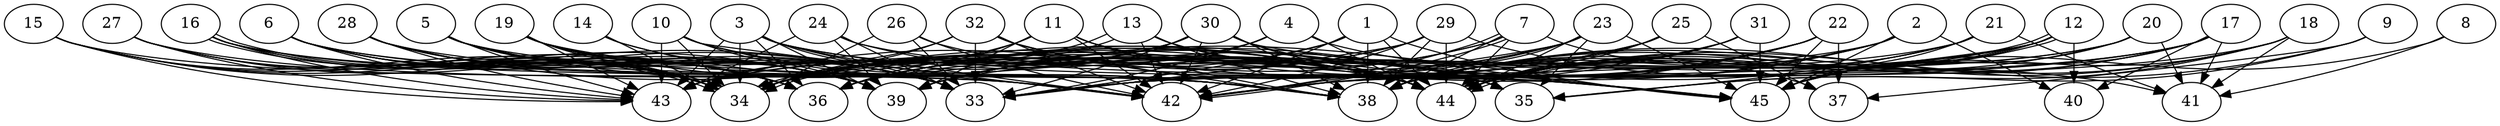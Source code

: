 // DAG automatically generated by daggen at Thu Oct  3 14:07:25 2019
// ./daggen --dot -n 45 --ccr 0.4 --fat 0.9 --regular 0.5 --density 0.9 --mindata 5242880 --maxdata 52428800 
digraph G {
  1 [size="116305920", alpha="0.07", expect_size="46522368"] 
  1 -> 33 [size ="46522368"]
  1 -> 34 [size ="46522368"]
  1 -> 38 [size ="46522368"]
  1 -> 39 [size ="46522368"]
  1 -> 42 [size ="46522368"]
  1 -> 44 [size ="46522368"]
  1 -> 45 [size ="46522368"]
  2 [size="69102080", alpha="0.09", expect_size="27640832"] 
  2 -> 33 [size ="27640832"]
  2 -> 36 [size ="27640832"]
  2 -> 38 [size ="27640832"]
  2 -> 40 [size ="27640832"]
  2 -> 42 [size ="27640832"]
  2 -> 44 [size ="27640832"]
  2 -> 45 [size ="27640832"]
  3 [size="16074240", alpha="0.02", expect_size="6429696"] 
  3 -> 33 [size ="6429696"]
  3 -> 34 [size ="6429696"]
  3 -> 36 [size ="6429696"]
  3 -> 38 [size ="6429696"]
  3 -> 39 [size ="6429696"]
  3 -> 42 [size ="6429696"]
  3 -> 43 [size ="6429696"]
  3 -> 44 [size ="6429696"]
  3 -> 45 [size ="6429696"]
  4 [size="14965760", alpha="0.07", expect_size="5986304"] 
  4 -> 33 [size ="5986304"]
  4 -> 34 [size ="5986304"]
  4 -> 39 [size ="5986304"]
  4 -> 44 [size ="5986304"]
  4 -> 45 [size ="5986304"]
  5 [size="27335680", alpha="0.12", expect_size="10934272"] 
  5 -> 33 [size ="10934272"]
  5 -> 34 [size ="10934272"]
  5 -> 36 [size ="10934272"]
  5 -> 38 [size ="10934272"]
  5 -> 39 [size ="10934272"]
  5 -> 43 [size ="10934272"]
  5 -> 44 [size ="10934272"]
  6 [size="107729920", alpha="0.19", expect_size="43091968"] 
  6 -> 33 [size ="43091968"]
  6 -> 34 [size ="43091968"]
  6 -> 36 [size ="43091968"]
  6 -> 38 [size ="43091968"]
  6 -> 39 [size ="43091968"]
  6 -> 42 [size ="43091968"]
  6 -> 43 [size ="43091968"]
  7 [size="36198400", alpha="0.19", expect_size="14479360"] 
  7 -> 34 [size ="14479360"]
  7 -> 37 [size ="14479360"]
  7 -> 38 [size ="14479360"]
  7 -> 39 [size ="14479360"]
  7 -> 42 [size ="14479360"]
  7 -> 42 [size ="14479360"]
  7 -> 44 [size ="14479360"]
  8 [size="99842560", alpha="0.03", expect_size="39937024"] 
  8 -> 41 [size ="39937024"]
  8 -> 45 [size ="39937024"]
  9 [size="116802560", alpha="0.07", expect_size="46721024"] 
  9 -> 35 [size ="46721024"]
  9 -> 37 [size ="46721024"]
  9 -> 38 [size ="46721024"]
  10 [size="71626240", alpha="0.19", expect_size="28650496"] 
  10 -> 34 [size ="28650496"]
  10 -> 35 [size ="28650496"]
  10 -> 38 [size ="28650496"]
  10 -> 39 [size ="28650496"]
  10 -> 42 [size ="28650496"]
  10 -> 43 [size ="28650496"]
  11 [size="14714880", alpha="0.18", expect_size="5885952"] 
  11 -> 34 [size ="5885952"]
  11 -> 35 [size ="5885952"]
  11 -> 36 [size ="5885952"]
  11 -> 38 [size ="5885952"]
  11 -> 39 [size ="5885952"]
  11 -> 42 [size ="5885952"]
  11 -> 44 [size ="5885952"]
  12 [size="58142720", alpha="0.12", expect_size="23257088"] 
  12 -> 33 [size ="23257088"]
  12 -> 34 [size ="23257088"]
  12 -> 35 [size ="23257088"]
  12 -> 38 [size ="23257088"]
  12 -> 40 [size ="23257088"]
  12 -> 44 [size ="23257088"]
  12 -> 44 [size ="23257088"]
  12 -> 45 [size ="23257088"]
  13 [size="113996800", alpha="0.14", expect_size="45598720"] 
  13 -> 34 [size ="45598720"]
  13 -> 34 [size ="45598720"]
  13 -> 35 [size ="45598720"]
  13 -> 38 [size ="45598720"]
  13 -> 42 [size ="45598720"]
  13 -> 44 [size ="45598720"]
  14 [size="128158720", alpha="0.04", expect_size="51263488"] 
  14 -> 33 [size ="51263488"]
  14 -> 34 [size ="51263488"]
  14 -> 42 [size ="51263488"]
  15 [size="49978880", alpha="0.11", expect_size="19991552"] 
  15 -> 33 [size ="19991552"]
  15 -> 34 [size ="19991552"]
  15 -> 36 [size ="19991552"]
  15 -> 39 [size ="19991552"]
  15 -> 42 [size ="19991552"]
  15 -> 43 [size ="19991552"]
  16 [size="120340480", alpha="0.06", expect_size="48136192"] 
  16 -> 34 [size ="48136192"]
  16 -> 34 [size ="48136192"]
  16 -> 36 [size ="48136192"]
  16 -> 39 [size ="48136192"]
  16 -> 42 [size ="48136192"]
  16 -> 43 [size ="48136192"]
  16 -> 44 [size ="48136192"]
  17 [size="113861120", alpha="0.18", expect_size="45544448"] 
  17 -> 33 [size ="45544448"]
  17 -> 38 [size ="45544448"]
  17 -> 40 [size ="45544448"]
  17 -> 41 [size ="45544448"]
  17 -> 42 [size ="45544448"]
  17 -> 43 [size ="45544448"]
  17 -> 44 [size ="45544448"]
  17 -> 45 [size ="45544448"]
  18 [size="106416640", alpha="0.02", expect_size="42566656"] 
  18 -> 35 [size ="42566656"]
  18 -> 38 [size ="42566656"]
  18 -> 41 [size ="42566656"]
  18 -> 42 [size ="42566656"]
  18 -> 44 [size ="42566656"]
  18 -> 45 [size ="42566656"]
  19 [size="124748800", alpha="0.17", expect_size="49899520"] 
  19 -> 33 [size ="49899520"]
  19 -> 34 [size ="49899520"]
  19 -> 35 [size ="49899520"]
  19 -> 36 [size ="49899520"]
  19 -> 39 [size ="49899520"]
  19 -> 43 [size ="49899520"]
  19 -> 45 [size ="49899520"]
  20 [size="48317440", alpha="0.15", expect_size="19326976"] 
  20 -> 36 [size ="19326976"]
  20 -> 39 [size ="19326976"]
  20 -> 41 [size ="19326976"]
  20 -> 44 [size ="19326976"]
  20 -> 45 [size ="19326976"]
  21 [size="39490560", alpha="0.10", expect_size="15796224"] 
  21 -> 38 [size ="15796224"]
  21 -> 39 [size ="15796224"]
  21 -> 41 [size ="15796224"]
  21 -> 43 [size ="15796224"]
  21 -> 44 [size ="15796224"]
  21 -> 45 [size ="15796224"]
  22 [size="27596800", alpha="0.15", expect_size="11038720"] 
  22 -> 33 [size ="11038720"]
  22 -> 36 [size ="11038720"]
  22 -> 37 [size ="11038720"]
  22 -> 39 [size ="11038720"]
  22 -> 42 [size ="11038720"]
  22 -> 44 [size ="11038720"]
  22 -> 45 [size ="11038720"]
  23 [size="98810880", alpha="0.20", expect_size="39524352"] 
  23 -> 33 [size ="39524352"]
  23 -> 35 [size ="39524352"]
  23 -> 38 [size ="39524352"]
  23 -> 39 [size ="39524352"]
  23 -> 42 [size ="39524352"]
  23 -> 43 [size ="39524352"]
  23 -> 44 [size ="39524352"]
  23 -> 45 [size ="39524352"]
  24 [size="64501760", alpha="0.05", expect_size="25800704"] 
  24 -> 33 [size ="25800704"]
  24 -> 39 [size ="25800704"]
  24 -> 43 [size ="25800704"]
  24 -> 44 [size ="25800704"]
  24 -> 45 [size ="25800704"]
  25 [size="85271040", alpha="0.13", expect_size="34108416"] 
  25 -> 34 [size ="34108416"]
  25 -> 36 [size ="34108416"]
  25 -> 37 [size ="34108416"]
  25 -> 38 [size ="34108416"]
  25 -> 44 [size ="34108416"]
  26 [size="32222720", alpha="0.17", expect_size="12889088"] 
  26 -> 33 [size ="12889088"]
  26 -> 34 [size ="12889088"]
  26 -> 42 [size ="12889088"]
  26 -> 44 [size ="12889088"]
  27 [size="65297920", alpha="0.05", expect_size="26119168"] 
  27 -> 33 [size ="26119168"]
  27 -> 34 [size ="26119168"]
  27 -> 36 [size ="26119168"]
  27 -> 38 [size ="26119168"]
  27 -> 43 [size ="26119168"]
  28 [size="53550080", alpha="0.07", expect_size="21420032"] 
  28 -> 33 [size ="21420032"]
  28 -> 34 [size ="21420032"]
  28 -> 36 [size ="21420032"]
  28 -> 38 [size ="21420032"]
  28 -> 39 [size ="21420032"]
  28 -> 43 [size ="21420032"]
  28 -> 44 [size ="21420032"]
  29 [size="68236800", alpha="0.07", expect_size="27294720"] 
  29 -> 33 [size ="27294720"]
  29 -> 34 [size ="27294720"]
  29 -> 36 [size ="27294720"]
  29 -> 38 [size ="27294720"]
  29 -> 41 [size ="27294720"]
  29 -> 42 [size ="27294720"]
  29 -> 44 [size ="27294720"]
  30 [size="52016640", alpha="0.17", expect_size="20806656"] 
  30 -> 33 [size ="20806656"]
  30 -> 34 [size ="20806656"]
  30 -> 35 [size ="20806656"]
  30 -> 36 [size ="20806656"]
  30 -> 38 [size ="20806656"]
  30 -> 42 [size ="20806656"]
  30 -> 43 [size ="20806656"]
  30 -> 44 [size ="20806656"]
  30 -> 45 [size ="20806656"]
  31 [size="21818880", alpha="0.08", expect_size="8727552"] 
  31 -> 33 [size ="8727552"]
  31 -> 36 [size ="8727552"]
  31 -> 38 [size ="8727552"]
  31 -> 44 [size ="8727552"]
  31 -> 45 [size ="8727552"]
  32 [size="80847360", alpha="0.06", expect_size="32338944"] 
  32 -> 33 [size ="32338944"]
  32 -> 34 [size ="32338944"]
  32 -> 38 [size ="32338944"]
  32 -> 42 [size ="32338944"]
  32 -> 43 [size ="32338944"]
  32 -> 44 [size ="32338944"]
  32 -> 45 [size ="32338944"]
  33 [size="49164800", alpha="0.01", expect_size="19665920"] 
  34 [size="47705600", alpha="0.15", expect_size="19082240"] 
  35 [size="78330880", alpha="0.16", expect_size="31332352"] 
  36 [size="37301760", alpha="0.15", expect_size="14920704"] 
  37 [size="19246080", alpha="0.11", expect_size="7698432"] 
  38 [size="47255040", alpha="0.03", expect_size="18902016"] 
  39 [size="90101760", alpha="0.14", expect_size="36040704"] 
  40 [size="15552000", alpha="0.10", expect_size="6220800"] 
  41 [size="118056960", alpha="0.12", expect_size="47222784"] 
  42 [size="45332480", alpha="0.15", expect_size="18132992"] 
  43 [size="78343680", alpha="0.14", expect_size="31337472"] 
  44 [size="82053120", alpha="0.01", expect_size="32821248"] 
  45 [size="53544960", alpha="0.20", expect_size="21417984"] 
}
